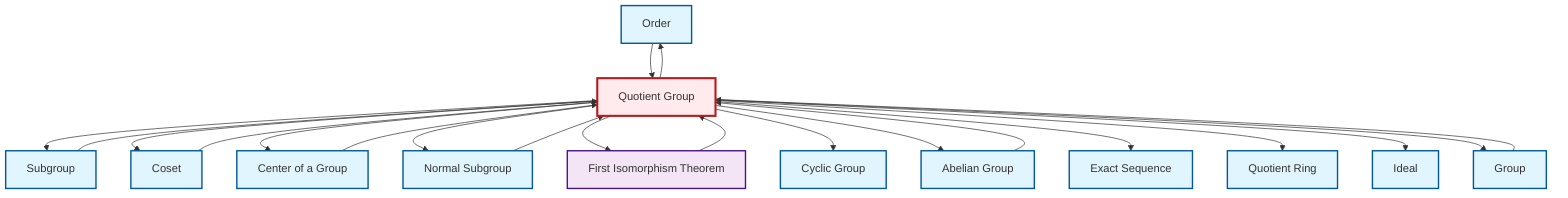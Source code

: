 graph TD
    classDef definition fill:#e1f5fe,stroke:#01579b,stroke-width:2px
    classDef theorem fill:#f3e5f5,stroke:#4a148c,stroke-width:2px
    classDef axiom fill:#fff3e0,stroke:#e65100,stroke-width:2px
    classDef example fill:#e8f5e9,stroke:#1b5e20,stroke-width:2px
    classDef current fill:#ffebee,stroke:#b71c1c,stroke-width:3px
    def-quotient-ring["Quotient Ring"]:::definition
    def-order["Order"]:::definition
    def-coset["Coset"]:::definition
    def-quotient-group["Quotient Group"]:::definition
    def-subgroup["Subgroup"]:::definition
    def-abelian-group["Abelian Group"]:::definition
    def-ideal["Ideal"]:::definition
    thm-first-isomorphism["First Isomorphism Theorem"]:::theorem
    def-group["Group"]:::definition
    def-exact-sequence["Exact Sequence"]:::definition
    def-center-of-group["Center of a Group"]:::definition
    def-cyclic-group["Cyclic Group"]:::definition
    def-normal-subgroup["Normal Subgroup"]:::definition
    def-quotient-group --> def-subgroup
    thm-first-isomorphism --> def-quotient-group
    def-center-of-group --> def-quotient-group
    def-quotient-group --> def-coset
    def-quotient-group --> def-center-of-group
    def-quotient-group --> def-normal-subgroup
    def-quotient-group --> thm-first-isomorphism
    def-quotient-group --> def-order
    def-quotient-group --> def-cyclic-group
    def-normal-subgroup --> def-quotient-group
    def-quotient-group --> def-abelian-group
    def-quotient-group --> def-exact-sequence
    def-order --> def-quotient-group
    def-quotient-group --> def-quotient-ring
    def-abelian-group --> def-quotient-group
    def-quotient-group --> def-ideal
    def-coset --> def-quotient-group
    def-subgroup --> def-quotient-group
    def-quotient-group --> def-group
    def-group --> def-quotient-group
    class def-quotient-group current